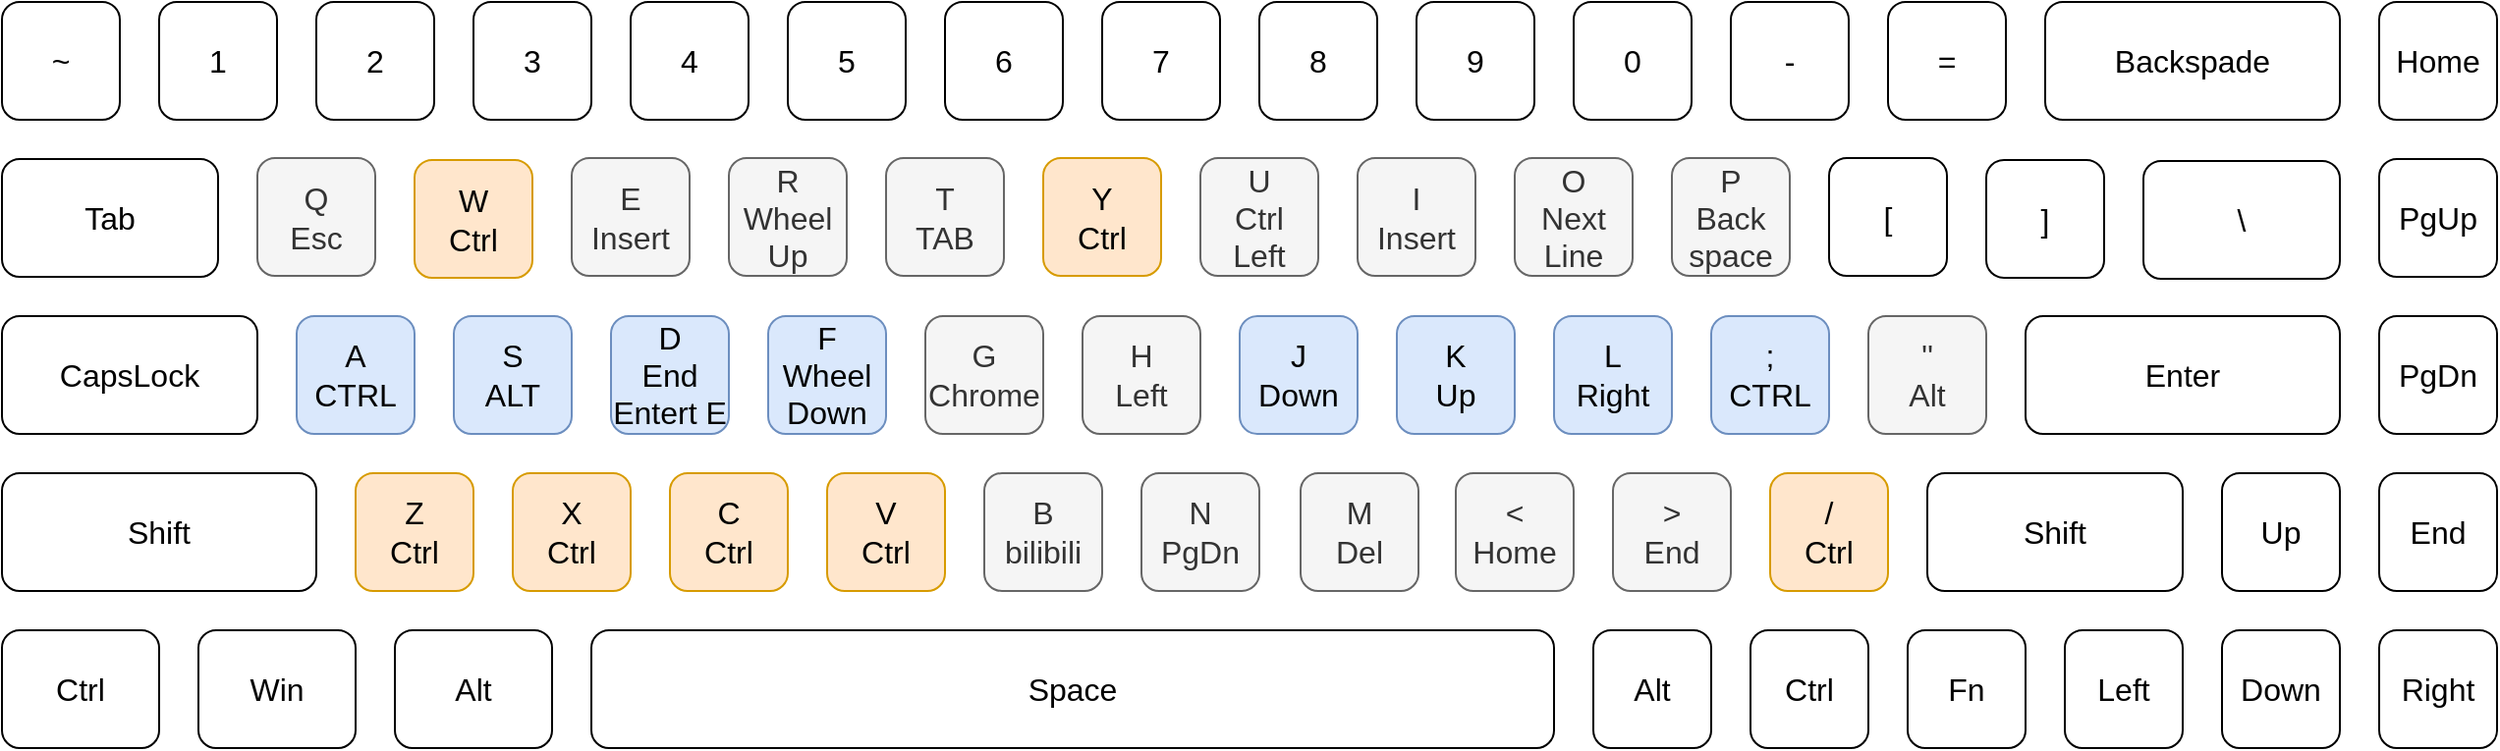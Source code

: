 <mxfile version="20.2.5" type="device"><diagram id="6Jnda_DVVp0rMjEjkqGL" name="Page-1"><mxGraphModel dx="1483" dy="794" grid="1" gridSize="10" guides="1" tooltips="1" connect="1" arrows="1" fold="1" page="0" pageScale="1" pageWidth="827" pageHeight="1169" math="0" shadow="0"><root><mxCell id="0"/><mxCell id="1" parent="0"/><mxCell id="AECTMTKxH1QmXG3CPBbi-1" value="U&lt;br&gt;Ctrl&lt;br&gt;Left" style="whiteSpace=wrap;html=1;aspect=fixed;rounded=1;fillColor=#f5f5f5;strokeColor=#666666;fontColor=#333333;fontSize=16;" parent="1" vertex="1"><mxGeometry x="660" y="119.5" width="60" height="60" as="geometry"/></mxCell><mxCell id="AECTMTKxH1QmXG3CPBbi-2" value="I&lt;br&gt;Insert" style="whiteSpace=wrap;html=1;aspect=fixed;rounded=1;fillColor=#f5f5f5;strokeColor=#666666;fontColor=#333333;fontSize=16;" parent="1" vertex="1"><mxGeometry x="740" y="119.5" width="60" height="60" as="geometry"/></mxCell><mxCell id="AECTMTKxH1QmXG3CPBbi-3" value="P&lt;br&gt;Back&lt;br&gt;space" style="whiteSpace=wrap;html=1;aspect=fixed;rounded=1;fillColor=#f5f5f5;strokeColor=#666666;fontColor=#333333;fontSize=16;" parent="1" vertex="1"><mxGeometry x="900" y="119.5" width="60" height="60" as="geometry"/></mxCell><mxCell id="AECTMTKxH1QmXG3CPBbi-4" value="L&lt;br&gt;Right" style="whiteSpace=wrap;html=1;aspect=fixed;rounded=1;fillColor=#dae8fc;strokeColor=#6c8ebf;fontSize=16;" parent="1" vertex="1"><mxGeometry x="840" y="200" width="60" height="60" as="geometry"/></mxCell><mxCell id="AECTMTKxH1QmXG3CPBbi-5" value="K&lt;br&gt;Up" style="whiteSpace=wrap;html=1;aspect=fixed;rounded=1;fillColor=#dae8fc;strokeColor=#6c8ebf;fontSize=16;" parent="1" vertex="1"><mxGeometry x="760" y="200" width="60" height="60" as="geometry"/></mxCell><mxCell id="AECTMTKxH1QmXG3CPBbi-6" value="O&lt;br&gt;Next Line" style="whiteSpace=wrap;html=1;aspect=fixed;rounded=1;fillColor=#f5f5f5;strokeColor=#666666;fontColor=#333333;fontSize=16;" parent="1" vertex="1"><mxGeometry x="820" y="119.5" width="60" height="60" as="geometry"/></mxCell><mxCell id="AECTMTKxH1QmXG3CPBbi-7" value="J&lt;br&gt;Down" style="whiteSpace=wrap;html=1;aspect=fixed;rounded=1;fillColor=#dae8fc;strokeColor=#6c8ebf;fontSize=16;" parent="1" vertex="1"><mxGeometry x="680" y="200" width="60" height="60" as="geometry"/></mxCell><mxCell id="AECTMTKxH1QmXG3CPBbi-8" value="Y&lt;br&gt;Ctrl" style="whiteSpace=wrap;html=1;aspect=fixed;rounded=1;fillColor=#ffe6cc;strokeColor=#d79b00;fontSize=16;" parent="1" vertex="1"><mxGeometry x="580" y="119.5" width="60" height="60" as="geometry"/></mxCell><mxCell id="AECTMTKxH1QmXG3CPBbi-10" value="H&lt;br&gt;Left" style="whiteSpace=wrap;html=1;aspect=fixed;rounded=1;fillColor=#f5f5f5;strokeColor=#666666;fontColor=#333333;fontSize=16;" parent="1" vertex="1"><mxGeometry x="600" y="200" width="60" height="60" as="geometry"/></mxCell><mxCell id="AECTMTKxH1QmXG3CPBbi-11" value="M&lt;br&gt;Del" style="whiteSpace=wrap;html=1;aspect=fixed;rounded=1;fillColor=#f5f5f5;strokeColor=#666666;fontColor=#333333;fontSize=16;" parent="1" vertex="1"><mxGeometry x="711" y="280" width="60" height="60" as="geometry"/></mxCell><mxCell id="AECTMTKxH1QmXG3CPBbi-12" value="&amp;gt;&lt;br&gt;End" style="whiteSpace=wrap;html=1;aspect=fixed;rounded=1;fillColor=#f5f5f5;strokeColor=#666666;fontColor=#333333;fontSize=16;" parent="1" vertex="1"><mxGeometry x="870" y="280" width="60" height="60" as="geometry"/></mxCell><mxCell id="AECTMTKxH1QmXG3CPBbi-13" value="&amp;lt;&lt;br&gt;Home" style="whiteSpace=wrap;html=1;aspect=fixed;rounded=1;fillColor=#f5f5f5;strokeColor=#666666;fontColor=#333333;fontSize=16;" parent="1" vertex="1"><mxGeometry x="790" y="280" width="60" height="60" as="geometry"/></mxCell><mxCell id="AECTMTKxH1QmXG3CPBbi-14" value="N&lt;br&gt;PgDn" style="whiteSpace=wrap;html=1;aspect=fixed;rounded=1;fillColor=#f5f5f5;strokeColor=#666666;fontColor=#333333;fontSize=16;" parent="1" vertex="1"><mxGeometry x="630" y="280" width="60" height="60" as="geometry"/></mxCell><mxCell id="AECTMTKxH1QmXG3CPBbi-15" value=";&lt;br&gt;CTRL" style="whiteSpace=wrap;html=1;aspect=fixed;rounded=1;fillColor=#dae8fc;strokeColor=#6c8ebf;fontSize=16;" parent="1" vertex="1"><mxGeometry x="920" y="200" width="60" height="60" as="geometry"/></mxCell><mxCell id="AECTMTKxH1QmXG3CPBbi-16" value="W&lt;br&gt;Ctrl" style="whiteSpace=wrap;html=1;aspect=fixed;rounded=1;fontSize=16;fillColor=#ffe6cc;strokeColor=#d79b00;" parent="1" vertex="1"><mxGeometry x="260" y="120.5" width="60" height="60" as="geometry"/></mxCell><mxCell id="AECTMTKxH1QmXG3CPBbi-17" value="E&lt;br&gt;Insert" style="whiteSpace=wrap;html=1;aspect=fixed;rounded=1;fillColor=#f5f5f5;strokeColor=#666666;fontColor=#333333;fontSize=16;" parent="1" vertex="1"><mxGeometry x="340" y="119.5" width="60" height="60" as="geometry"/></mxCell><mxCell id="AECTMTKxH1QmXG3CPBbi-18" value="T&lt;br&gt;TAB" style="whiteSpace=wrap;html=1;aspect=fixed;rounded=1;fontSize=16;fillColor=#f5f5f5;fontColor=#333333;strokeColor=#666666;" parent="1" vertex="1"><mxGeometry x="500" y="119.5" width="60" height="60" as="geometry"/></mxCell><mxCell id="AECTMTKxH1QmXG3CPBbi-19" value="F&lt;br&gt;Wheel&lt;br&gt;Down" style="whiteSpace=wrap;html=1;aspect=fixed;rounded=1;fillColor=#dae8fc;strokeColor=#6c8ebf;fontSize=16;" parent="1" vertex="1"><mxGeometry x="440" y="200" width="60" height="60" as="geometry"/></mxCell><mxCell id="AECTMTKxH1QmXG3CPBbi-20" value="D&lt;br&gt;End Entert E" style="whiteSpace=wrap;html=1;aspect=fixed;rounded=1;fillColor=#dae8fc;strokeColor=#6c8ebf;fontSize=16;" parent="1" vertex="1"><mxGeometry x="360" y="200" width="60" height="60" as="geometry"/></mxCell><mxCell id="AECTMTKxH1QmXG3CPBbi-21" value="R&lt;br&gt;Wheel&lt;br&gt;Up" style="whiteSpace=wrap;html=1;aspect=fixed;rounded=1;fillColor=#f5f5f5;strokeColor=#666666;fontColor=#333333;fontSize=16;" parent="1" vertex="1"><mxGeometry x="420" y="119.5" width="60" height="60" as="geometry"/></mxCell><mxCell id="AECTMTKxH1QmXG3CPBbi-22" value="S&lt;br&gt;ALT" style="whiteSpace=wrap;html=1;aspect=fixed;rounded=1;fillColor=#dae8fc;strokeColor=#6c8ebf;fontSize=16;" parent="1" vertex="1"><mxGeometry x="280" y="200" width="60" height="60" as="geometry"/></mxCell><mxCell id="AECTMTKxH1QmXG3CPBbi-23" value="Q&lt;br&gt;Esc" style="whiteSpace=wrap;html=1;aspect=fixed;rounded=1;fontSize=16;fillColor=#f5f5f5;fontColor=#333333;strokeColor=#666666;" parent="1" vertex="1"><mxGeometry x="180" y="119.5" width="60" height="60" as="geometry"/></mxCell><mxCell id="AECTMTKxH1QmXG3CPBbi-24" value="A&lt;br&gt;CTRL" style="whiteSpace=wrap;html=1;aspect=fixed;rounded=1;fillColor=#dae8fc;strokeColor=#6c8ebf;fontSize=16;" parent="1" vertex="1"><mxGeometry x="200" y="200" width="60" height="60" as="geometry"/></mxCell><mxCell id="AECTMTKxH1QmXG3CPBbi-25" value="X&lt;br&gt;Ctrl" style="whiteSpace=wrap;html=1;aspect=fixed;rounded=1;fillColor=#ffe6cc;strokeColor=#d79b00;fontSize=16;" parent="1" vertex="1"><mxGeometry x="310" y="280" width="60" height="60" as="geometry"/></mxCell><mxCell id="AECTMTKxH1QmXG3CPBbi-26" value="V&lt;br&gt;Ctrl" style="whiteSpace=wrap;html=1;aspect=fixed;rounded=1;fillColor=#ffe6cc;strokeColor=#d79b00;fontSize=16;" parent="1" vertex="1"><mxGeometry x="470" y="280" width="60" height="60" as="geometry"/></mxCell><mxCell id="AECTMTKxH1QmXG3CPBbi-27" value="C&lt;br&gt;Ctrl" style="whiteSpace=wrap;html=1;aspect=fixed;rounded=1;fillColor=#ffe6cc;strokeColor=#d79b00;fontSize=16;" parent="1" vertex="1"><mxGeometry x="390" y="280" width="60" height="60" as="geometry"/></mxCell><mxCell id="AECTMTKxH1QmXG3CPBbi-28" value="Z&lt;br&gt;Ctrl" style="whiteSpace=wrap;html=1;aspect=fixed;rounded=1;fillColor=#ffe6cc;strokeColor=#d79b00;fontSize=16;" parent="1" vertex="1"><mxGeometry x="230" y="280" width="60" height="60" as="geometry"/></mxCell><mxCell id="AECTMTKxH1QmXG3CPBbi-29" value="G&lt;br&gt;Chrome" style="whiteSpace=wrap;html=1;aspect=fixed;rounded=1;fontSize=16;fillColor=#f5f5f5;fontColor=#333333;strokeColor=#666666;" parent="1" vertex="1"><mxGeometry x="520" y="200" width="60" height="60" as="geometry"/></mxCell><mxCell id="AECTMTKxH1QmXG3CPBbi-30" value="B&lt;br&gt;bilibili" style="whiteSpace=wrap;html=1;aspect=fixed;rounded=1;fontSize=16;fillColor=#f5f5f5;fontColor=#333333;strokeColor=#666666;" parent="1" vertex="1"><mxGeometry x="550" y="280" width="60" height="60" as="geometry"/></mxCell><mxCell id="AECTMTKxH1QmXG3CPBbi-32" value="Alt" style="rounded=1;whiteSpace=wrap;html=1;fontSize=16;" parent="1" vertex="1"><mxGeometry x="250" y="360" width="80" height="60" as="geometry"/></mxCell><mxCell id="AECTMTKxH1QmXG3CPBbi-33" value="Win" style="rounded=1;whiteSpace=wrap;html=1;fontSize=16;" parent="1" vertex="1"><mxGeometry x="150" y="360" width="80" height="60" as="geometry"/></mxCell><mxCell id="AECTMTKxH1QmXG3CPBbi-34" value="Ctrl" style="rounded=1;whiteSpace=wrap;html=1;fontSize=16;" parent="1" vertex="1"><mxGeometry x="50" y="360" width="80" height="60" as="geometry"/></mxCell><mxCell id="AECTMTKxH1QmXG3CPBbi-35" value="Shift" style="rounded=1;whiteSpace=wrap;html=1;fontSize=16;" parent="1" vertex="1"><mxGeometry x="50" y="280" width="160" height="60" as="geometry"/></mxCell><mxCell id="AECTMTKxH1QmXG3CPBbi-36" value="CapsLock" style="rounded=1;whiteSpace=wrap;html=1;fontSize=16;" parent="1" vertex="1"><mxGeometry x="50" y="200" width="130" height="60" as="geometry"/></mxCell><mxCell id="AECTMTKxH1QmXG3CPBbi-37" value="Tab" style="rounded=1;whiteSpace=wrap;html=1;fontSize=16;" parent="1" vertex="1"><mxGeometry x="50" y="120" width="110" height="60" as="geometry"/></mxCell><mxCell id="AECTMTKxH1QmXG3CPBbi-38" value="/&lt;br&gt;Ctrl" style="whiteSpace=wrap;html=1;aspect=fixed;rounded=1;fillColor=#ffe6cc;strokeColor=#d79b00;fontSize=16;" parent="1" vertex="1"><mxGeometry x="950" y="280" width="60" height="60" as="geometry"/></mxCell><mxCell id="YOpzATCmrc1X7gh_AN5m-1" value="~" style="whiteSpace=wrap;html=1;aspect=fixed;rounded=1;fontSize=16;" parent="1" vertex="1"><mxGeometry x="50" y="40" width="60" height="60" as="geometry"/></mxCell><mxCell id="YOpzATCmrc1X7gh_AN5m-2" value="7" style="whiteSpace=wrap;html=1;aspect=fixed;rounded=1;fontSize=16;" parent="1" vertex="1"><mxGeometry x="610" y="40" width="60" height="60" as="geometry"/></mxCell><mxCell id="YOpzATCmrc1X7gh_AN5m-3" value="8" style="whiteSpace=wrap;html=1;aspect=fixed;rounded=1;fontSize=16;" parent="1" vertex="1"><mxGeometry x="690" y="40" width="60" height="60" as="geometry"/></mxCell><mxCell id="YOpzATCmrc1X7gh_AN5m-4" value="0" style="whiteSpace=wrap;html=1;aspect=fixed;rounded=1;fontSize=16;" parent="1" vertex="1"><mxGeometry x="850" y="40" width="60" height="60" as="geometry"/></mxCell><mxCell id="YOpzATCmrc1X7gh_AN5m-5" value="9" style="whiteSpace=wrap;html=1;aspect=fixed;rounded=1;fontSize=16;" parent="1" vertex="1"><mxGeometry x="770" y="40" width="60" height="60" as="geometry"/></mxCell><mxCell id="YOpzATCmrc1X7gh_AN5m-6" value="6" style="whiteSpace=wrap;html=1;aspect=fixed;rounded=1;fontSize=16;" parent="1" vertex="1"><mxGeometry x="530" y="40" width="60" height="60" as="geometry"/></mxCell><mxCell id="YOpzATCmrc1X7gh_AN5m-7" value="2" style="whiteSpace=wrap;html=1;aspect=fixed;rounded=1;fontSize=16;" parent="1" vertex="1"><mxGeometry x="210" y="40" width="60" height="60" as="geometry"/></mxCell><mxCell id="YOpzATCmrc1X7gh_AN5m-8" value="3" style="whiteSpace=wrap;html=1;aspect=fixed;rounded=1;fontSize=16;" parent="1" vertex="1"><mxGeometry x="290" y="40" width="60" height="60" as="geometry"/></mxCell><mxCell id="YOpzATCmrc1X7gh_AN5m-9" value="5" style="whiteSpace=wrap;html=1;aspect=fixed;rounded=1;fontSize=16;" parent="1" vertex="1"><mxGeometry x="450" y="40" width="60" height="60" as="geometry"/></mxCell><mxCell id="YOpzATCmrc1X7gh_AN5m-10" value="4" style="whiteSpace=wrap;html=1;aspect=fixed;rounded=1;fontSize=16;" parent="1" vertex="1"><mxGeometry x="370" y="40" width="60" height="60" as="geometry"/></mxCell><mxCell id="YOpzATCmrc1X7gh_AN5m-11" value="1" style="whiteSpace=wrap;html=1;aspect=fixed;rounded=1;fontSize=16;" parent="1" vertex="1"><mxGeometry x="130" y="40" width="60" height="60" as="geometry"/></mxCell><mxCell id="YOpzATCmrc1X7gh_AN5m-12" value="Shift" style="rounded=1;whiteSpace=wrap;html=1;fontSize=16;" parent="1" vertex="1"><mxGeometry x="1030" y="280" width="130" height="60" as="geometry"/></mxCell><mxCell id="YOpzATCmrc1X7gh_AN5m-13" value="Space" style="rounded=1;whiteSpace=wrap;html=1;fontSize=16;" parent="1" vertex="1"><mxGeometry x="350" y="360" width="490" height="60" as="geometry"/></mxCell><mxCell id="YOpzATCmrc1X7gh_AN5m-14" value="Alt" style="rounded=1;whiteSpace=wrap;html=1;fontSize=16;" parent="1" vertex="1"><mxGeometry x="860" y="360" width="60" height="60" as="geometry"/></mxCell><mxCell id="YOpzATCmrc1X7gh_AN5m-15" value="Ctrl" style="rounded=1;whiteSpace=wrap;html=1;fontSize=16;" parent="1" vertex="1"><mxGeometry x="940" y="360" width="60" height="60" as="geometry"/></mxCell><mxCell id="YOpzATCmrc1X7gh_AN5m-16" value="Fn" style="rounded=1;whiteSpace=wrap;html=1;fontSize=16;" parent="1" vertex="1"><mxGeometry x="1020" y="360" width="60" height="60" as="geometry"/></mxCell><mxCell id="YOpzATCmrc1X7gh_AN5m-17" value="Right" style="rounded=1;whiteSpace=wrap;html=1;fontSize=16;" parent="1" vertex="1"><mxGeometry x="1260" y="360" width="60" height="60" as="geometry"/></mxCell><mxCell id="YOpzATCmrc1X7gh_AN5m-18" value="Up" style="rounded=1;whiteSpace=wrap;html=1;fontSize=16;" parent="1" vertex="1"><mxGeometry x="1180" y="280" width="60" height="60" as="geometry"/></mxCell><mxCell id="YOpzATCmrc1X7gh_AN5m-19" value="Down" style="rounded=1;whiteSpace=wrap;html=1;fontSize=16;" parent="1" vertex="1"><mxGeometry x="1180" y="360" width="60" height="60" as="geometry"/></mxCell><mxCell id="YOpzATCmrc1X7gh_AN5m-20" value="Left" style="rounded=1;whiteSpace=wrap;html=1;fontSize=16;" parent="1" vertex="1"><mxGeometry x="1100" y="360" width="60" height="60" as="geometry"/></mxCell><mxCell id="YOpzATCmrc1X7gh_AN5m-21" value="''&lt;br&gt;Alt" style="rounded=1;whiteSpace=wrap;html=1;fontSize=16;fillColor=#f5f5f5;fontColor=#333333;strokeColor=#666666;" parent="1" vertex="1"><mxGeometry x="1000" y="200" width="60" height="60" as="geometry"/></mxCell><mxCell id="YOpzATCmrc1X7gh_AN5m-22" value="Home" style="rounded=1;whiteSpace=wrap;html=1;fontSize=16;" parent="1" vertex="1"><mxGeometry x="1260" y="40" width="60" height="60" as="geometry"/></mxCell><mxCell id="YOpzATCmrc1X7gh_AN5m-23" value="PgUp" style="rounded=1;whiteSpace=wrap;html=1;fontSize=16;" parent="1" vertex="1"><mxGeometry x="1260" y="120" width="60" height="60" as="geometry"/></mxCell><mxCell id="YOpzATCmrc1X7gh_AN5m-24" value="PgDn" style="rounded=1;whiteSpace=wrap;html=1;fontSize=16;" parent="1" vertex="1"><mxGeometry x="1260" y="200" width="60" height="60" as="geometry"/></mxCell><mxCell id="YOpzATCmrc1X7gh_AN5m-25" value="End" style="rounded=1;whiteSpace=wrap;html=1;fontSize=16;" parent="1" vertex="1"><mxGeometry x="1260" y="280" width="60" height="60" as="geometry"/></mxCell><mxCell id="YOpzATCmrc1X7gh_AN5m-26" value="Enter" style="rounded=1;whiteSpace=wrap;html=1;fontSize=16;" parent="1" vertex="1"><mxGeometry x="1080" y="200" width="160" height="60" as="geometry"/></mxCell><mxCell id="YOpzATCmrc1X7gh_AN5m-27" value="\" style="rounded=1;whiteSpace=wrap;html=1;fontSize=16;" parent="1" vertex="1"><mxGeometry x="1140" y="121" width="100" height="60" as="geometry"/></mxCell><mxCell id="YOpzATCmrc1X7gh_AN5m-28" value="]" style="rounded=1;whiteSpace=wrap;html=1;fontSize=16;" parent="1" vertex="1"><mxGeometry x="1060" y="120.5" width="60" height="60" as="geometry"/></mxCell><mxCell id="YOpzATCmrc1X7gh_AN5m-29" value="[" style="rounded=1;whiteSpace=wrap;html=1;fontSize=16;" parent="1" vertex="1"><mxGeometry x="980" y="119.5" width="60" height="60" as="geometry"/></mxCell><mxCell id="YOpzATCmrc1X7gh_AN5m-30" value="Backspade" style="rounded=1;whiteSpace=wrap;html=1;fontSize=16;" parent="1" vertex="1"><mxGeometry x="1090" y="40" width="150" height="60" as="geometry"/></mxCell><mxCell id="YOpzATCmrc1X7gh_AN5m-31" value="=" style="rounded=1;whiteSpace=wrap;html=1;fontSize=16;" parent="1" vertex="1"><mxGeometry x="1010" y="40" width="60" height="60" as="geometry"/></mxCell><mxCell id="YOpzATCmrc1X7gh_AN5m-32" value="-" style="rounded=1;whiteSpace=wrap;html=1;fontSize=16;" parent="1" vertex="1"><mxGeometry x="930" y="40" width="60" height="60" as="geometry"/></mxCell></root></mxGraphModel></diagram></mxfile>